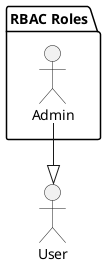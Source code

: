 {
  "sha1": "3gjb01po08eqeziw4xfwdy5b86jw953",
  "insertion": {
    "when": "2024-05-30T20:48:20.262Z",
    "url": "https://github.com/plantuml/plantuml/issues/947",
    "user": "plantuml@gmail.com"
  }
}
@startuml

:User:
package "RBAC Roles" {
    :Admin: --|> :User:
}

@enduml
